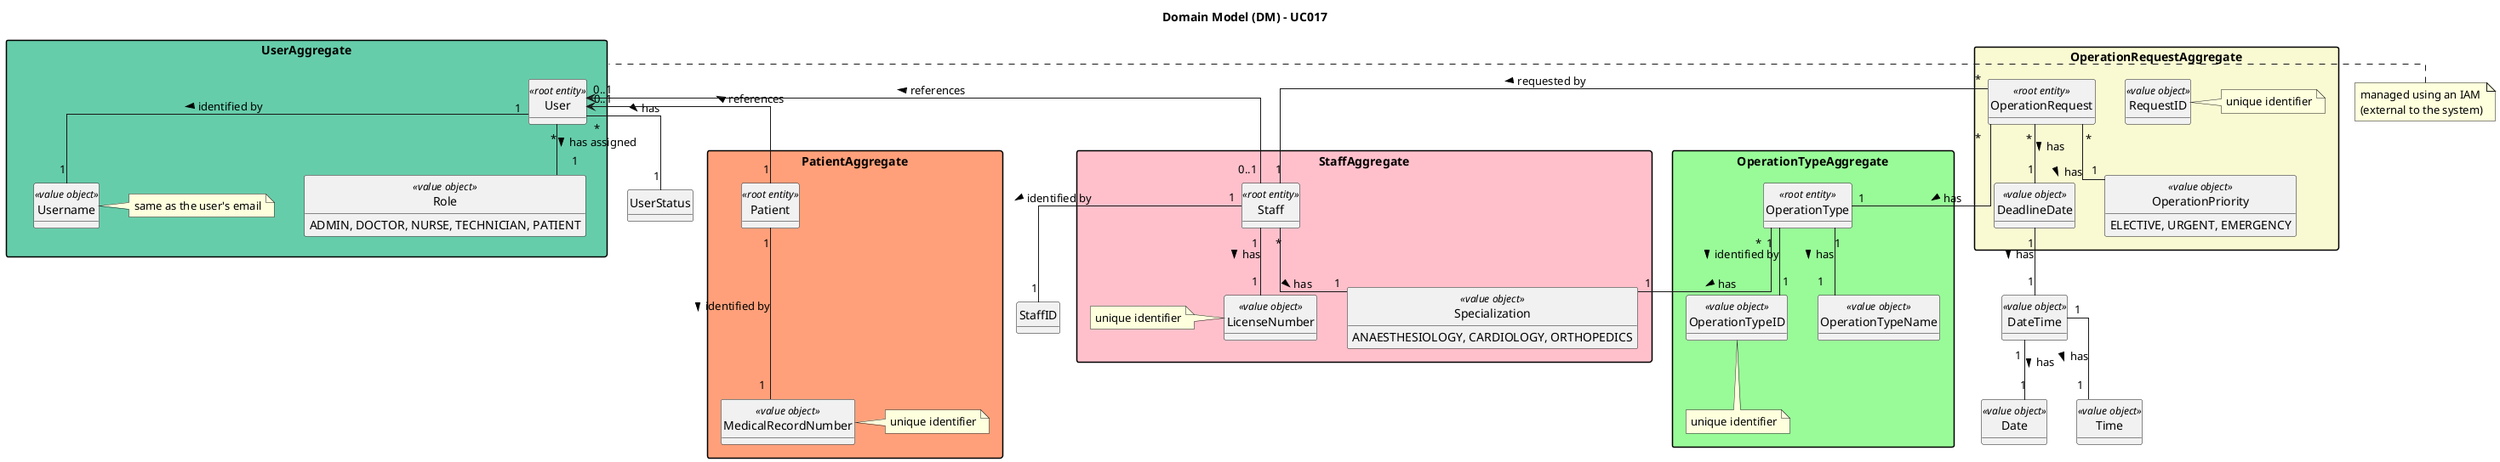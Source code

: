 @startuml "uc019-domain-model"

skinparam packageStyle rectangle
skinparam shadowing false
skinparam classAttributeIconSize 0
skinparam linetype ortho

left to right direction
top to bottom direction

hide methods
hide circle

title Domain Model (DM) - UC017

package UserAggregate #MediumAquaMarine {
  class User <<root entity>>
  class Username <<value object>>
  note right of Username: same as the user's email
  class Role <<value object>> {
    ADMIN, DOCTOR, NURSE, TECHNICIAN, PATIENT
  }
}
note left of UserAggregate: managed using an IAM\n(external to the system)

package PatientAggregate #LightSalmon {
  class Patient <<root entity>>
  class MedicalRecordNumber <<value object>>
  note right of MedicalRecordNumber: unique identifier
}

package StaffAggregate #Pink {
  class Staff <<root entity>>
  class LicenseNumber <<value object>>
  note left of LicenseNumber: unique identifier
  class Specialization <<value object>> {
    ANAESTHESIOLOGY, CARDIOLOGY, ORTHOPEDICS
  }
}

package OperationRequestAggregate #LightGoldenRodYellow {
  class OperationRequest <<root entity>>
  class RequestID <<value object>>
  note right of RequestID: unique identifier
  class DeadlineDate <<value object>>
  class OperationPriority <<value object>> {
    ELECTIVE, URGENT, EMERGENCY
  }
}

package OperationTypeAggregate #PaleGreen {
  class OperationType <<root entity>>
  class OperationTypeID <<value object>>
  note bottom of OperationTypeID: unique identifier
  class OperationTypeName <<value object>>
}

class DateTime <<value object>>
class Date <<value object>>
class Time <<value object>>

User "1" -- "1" Username : > identified by
User "*" -- "1" Role : > has assigned
User "*" -- "1" UserStatus : > has

User "0..1" <-- "0..1" Staff : < references
User "0..1" <-- "1" Patient : < references

Patient "1" --- "1" MedicalRecordNumber : > identified by

Staff "1" -- "1" StaffID : > identified by
Staff "1" -- "1" LicenseNumber : > has
Staff "*" -- "1" Specialization : > has

OperationRequest "*" -- "1" Staff : > requested by
OperationRequest "*" -- "1" OperationType : > has
OperationRequest "*" -- "1" DeadlineDate : > has
OperationRequest "*" -- "1" OperationPriority : > has

DeadlineDate "1" -- "1" DateTime : > has
DateTime "1" -- "1" Date : > has
DateTime "1" -- "1" Time : > has

OperationType "1" -- "1" OperationTypeID : > identified by
OperationType "1" -- "1" OperationTypeName : > has
OperationType "*" -- "1" Specialization : > has

@enduml